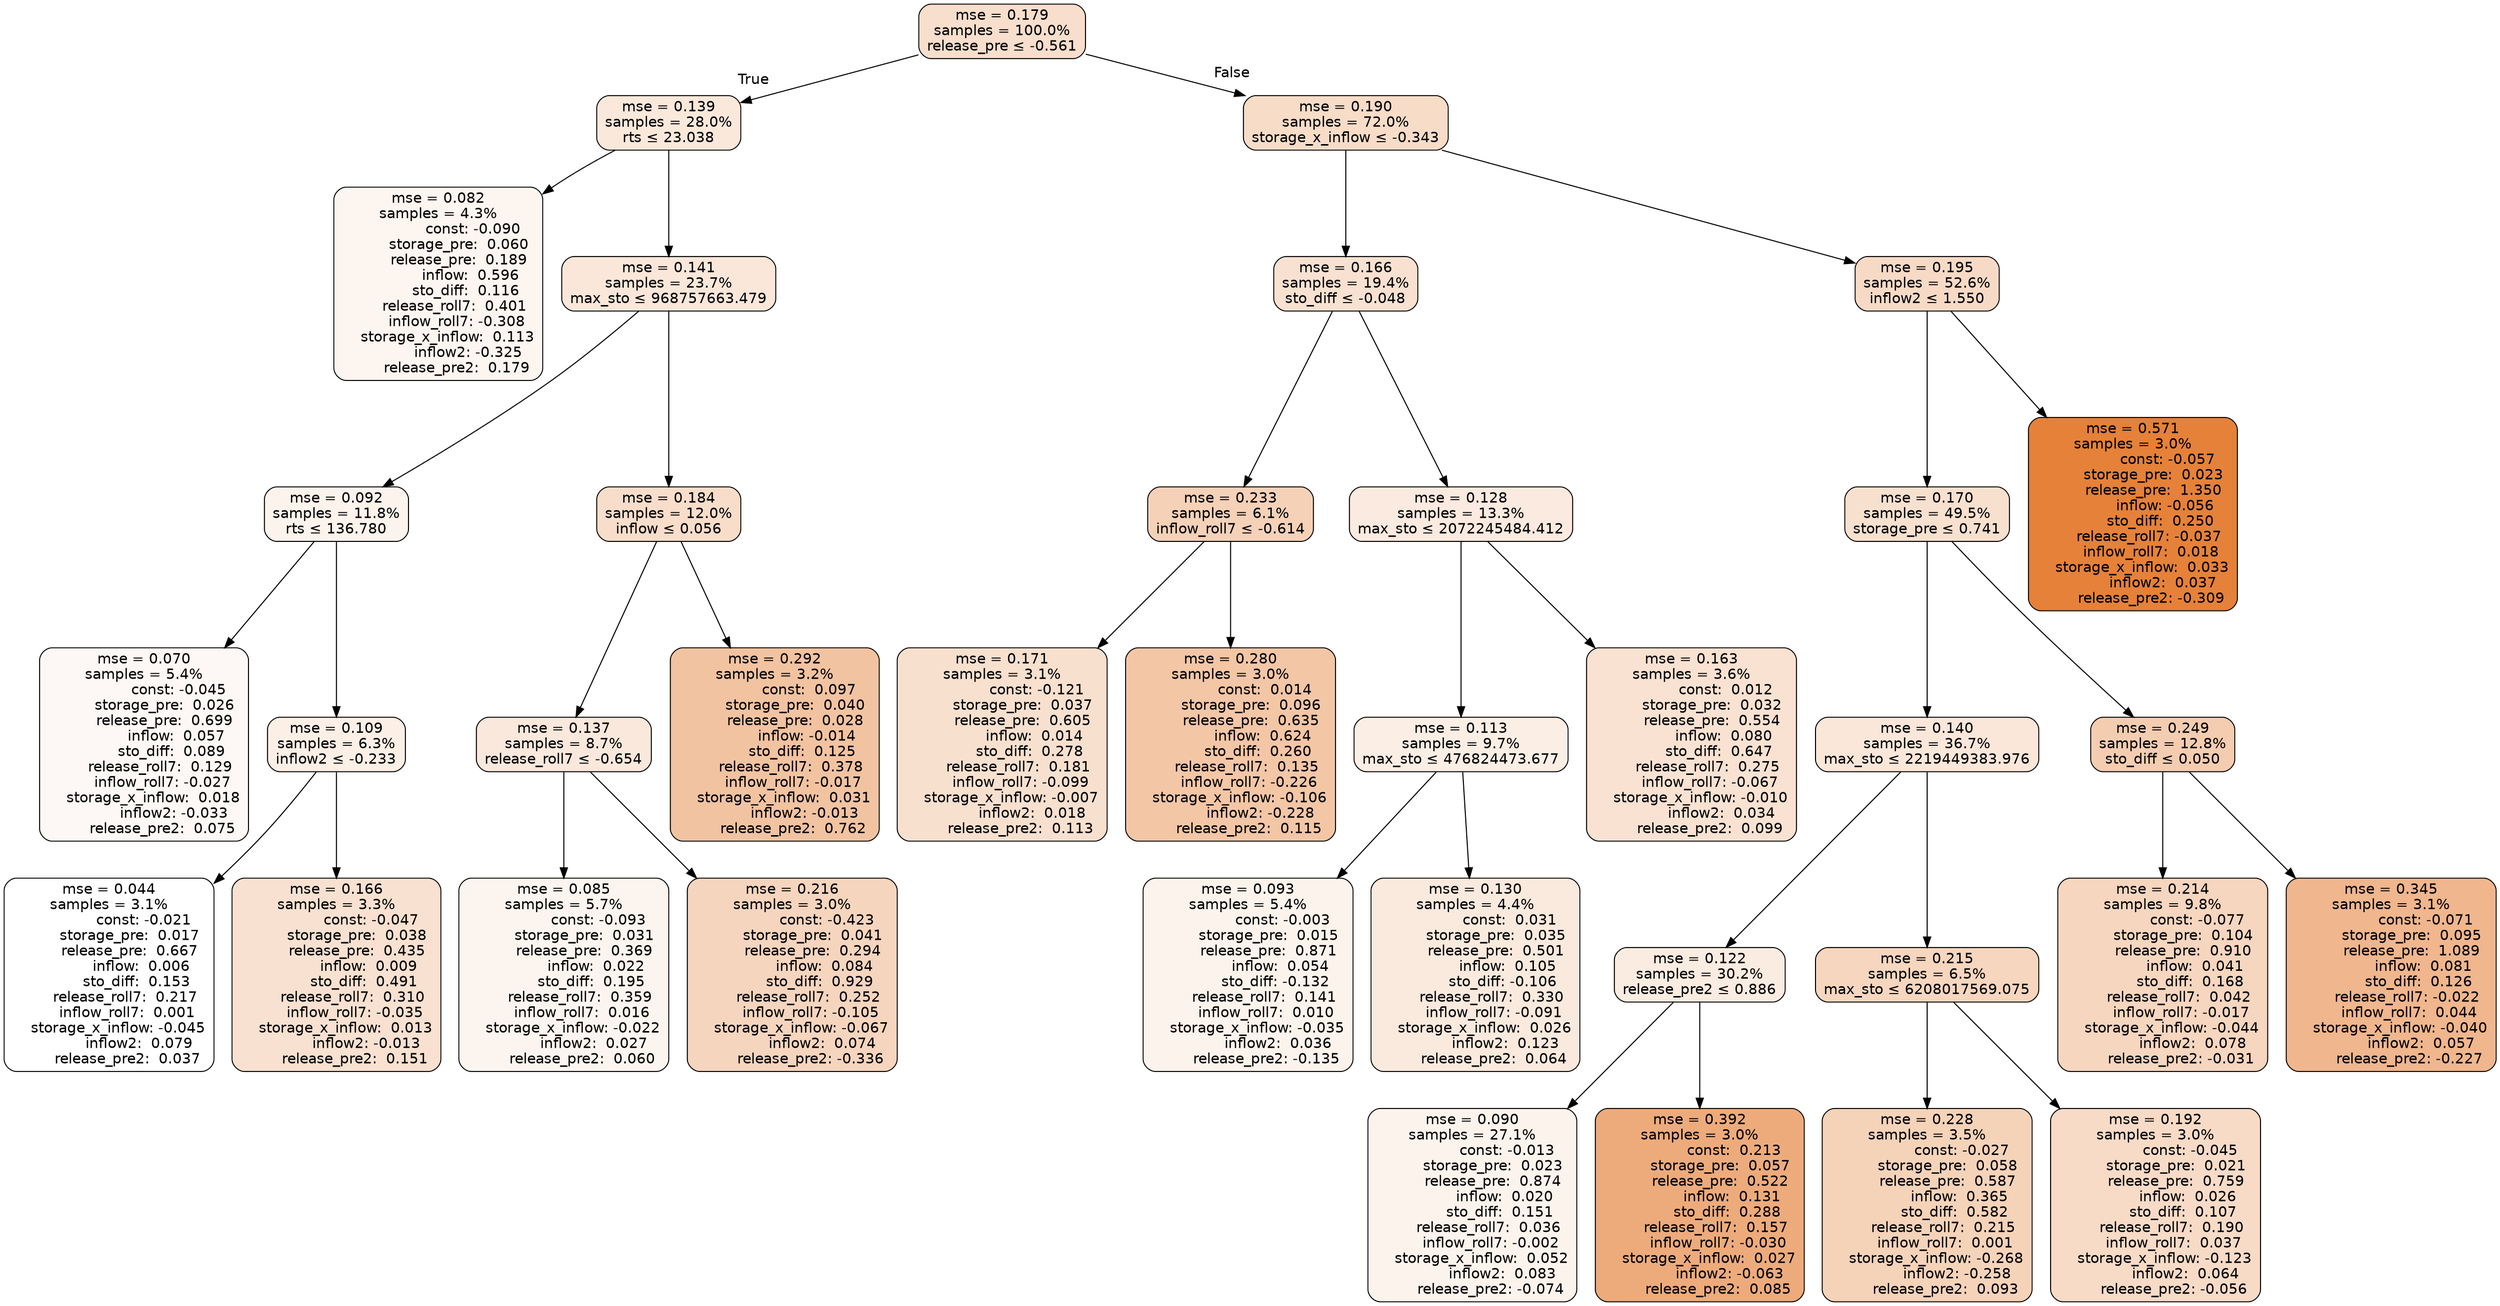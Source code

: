 digraph tree {
bgcolor="transparent"
node [shape=rectangle, style="filled, rounded", color="black", fontname=helvetica] ;
edge [fontname=helvetica] ;
	"0" [label="mse = 0.179
samples = 100.0%
release_pre &le; -0.561", fillcolor="#f8decc"]
	"1" [label="mse = 0.139
samples = 28.0%
rts &le; 23.038", fillcolor="#fae8db"]
	"2" [label="mse = 0.082
samples = 4.3%
               const: -0.090
         storage_pre:  0.060
         release_pre:  0.189
              inflow:  0.596
            sto_diff:  0.116
       release_roll7:  0.401
        inflow_roll7: -0.308
    storage_x_inflow:  0.113
             inflow2: -0.325
        release_pre2:  0.179", fillcolor="#fdf5f0"]
	"3" [label="mse = 0.141
samples = 23.7%
max_sto &le; 968757663.479", fillcolor="#fae7da"]
	"4" [label="mse = 0.092
samples = 11.8%
rts &le; 136.780", fillcolor="#fcf3ec"]
	"5" [label="mse = 0.070
samples = 5.4%
               const: -0.045
         storage_pre:  0.026
         release_pre:  0.699
              inflow:  0.057
            sto_diff:  0.089
       release_roll7:  0.129
        inflow_roll7: -0.027
    storage_x_inflow:  0.018
             inflow2: -0.033
        release_pre2:  0.075", fillcolor="#fdf8f5"]
	"6" [label="mse = 0.109
samples = 6.3%
inflow2 &le; -0.233", fillcolor="#fbefe6"]
	"7" [label="mse = 0.044
samples = 3.1%
               const: -0.021
         storage_pre:  0.017
         release_pre:  0.667
              inflow:  0.006
            sto_diff:  0.153
       release_roll7:  0.217
        inflow_roll7:  0.001
    storage_x_inflow: -0.045
             inflow2:  0.079
        release_pre2:  0.037", fillcolor="#ffffff"]
	"8" [label="mse = 0.166
samples = 3.3%
               const: -0.047
         storage_pre:  0.038
         release_pre:  0.435
              inflow:  0.009
            sto_diff:  0.491
       release_roll7:  0.310
        inflow_roll7: -0.035
    storage_x_inflow:  0.013
             inflow2: -0.013
        release_pre2:  0.151", fillcolor="#f8e1d0"]
	"9" [label="mse = 0.184
samples = 12.0%
inflow &le; 0.056", fillcolor="#f8ddca"]
	"10" [label="mse = 0.137
samples = 8.7%
release_roll7 &le; -0.654", fillcolor="#fae8dc"]
	"11" [label="mse = 0.085
samples = 5.7%
               const: -0.093
         storage_pre:  0.031
         release_pre:  0.369
              inflow:  0.022
            sto_diff:  0.195
       release_roll7:  0.359
        inflow_roll7:  0.016
    storage_x_inflow: -0.022
             inflow2:  0.027
        release_pre2:  0.060", fillcolor="#fcf5ef"]
	"12" [label="mse = 0.216
samples = 3.0%
               const: -0.423
         storage_pre:  0.041
         release_pre:  0.294
              inflow:  0.084
            sto_diff:  0.929
       release_roll7:  0.252
        inflow_roll7: -0.105
    storage_x_inflow: -0.067
             inflow2:  0.074
        release_pre2: -0.336", fillcolor="#f6d5be"]
	"13" [label="mse = 0.292
samples = 3.2%
               const:  0.097
         storage_pre:  0.040
         release_pre:  0.028
              inflow: -0.014
            sto_diff:  0.125
       release_roll7:  0.378
        inflow_roll7: -0.017
    storage_x_inflow:  0.031
             inflow2: -0.013
        release_pre2:  0.762", fillcolor="#f2c3a1"]
	"14" [label="mse = 0.190
samples = 72.0%
storage_x_inflow &le; -0.343", fillcolor="#f7dcc8"]
	"15" [label="mse = 0.166
samples = 19.4%
sto_diff &le; -0.048", fillcolor="#f8e1d1"]
	"16" [label="mse = 0.233
samples = 6.1%
inflow_roll7 &le; -0.614", fillcolor="#f5d1b8"]
	"17" [label="mse = 0.171
samples = 3.1%
               const: -0.121
         storage_pre:  0.037
         release_pre:  0.605
              inflow:  0.014
            sto_diff:  0.278
       release_roll7:  0.181
        inflow_roll7: -0.099
    storage_x_inflow: -0.007
             inflow2:  0.018
        release_pre2:  0.113", fillcolor="#f8e0cf"]
	"18" [label="mse = 0.280
samples = 3.0%
               const:  0.014
         storage_pre:  0.096
         release_pre:  0.635
              inflow:  0.624
            sto_diff:  0.260
       release_roll7:  0.135
        inflow_roll7: -0.226
    storage_x_inflow: -0.106
             inflow2: -0.228
        release_pre2:  0.115", fillcolor="#f3c6a6"]
	"19" [label="mse = 0.128
samples = 13.3%
max_sto &le; 2072245484.412", fillcolor="#faeadf"]
	"20" [label="mse = 0.113
samples = 9.7%
max_sto &le; 476824473.677", fillcolor="#fbeee5"]
	"21" [label="mse = 0.093
samples = 5.4%
               const: -0.003
         storage_pre:  0.015
         release_pre:  0.871
              inflow:  0.054
            sto_diff: -0.132
       release_roll7:  0.141
        inflow_roll7:  0.010
    storage_x_inflow: -0.035
             inflow2:  0.036
        release_pre2: -0.135", fillcolor="#fcf3ec"]
	"22" [label="mse = 0.130
samples = 4.4%
               const:  0.031
         storage_pre:  0.035
         release_pre:  0.501
              inflow:  0.105
            sto_diff: -0.106
       release_roll7:  0.330
        inflow_roll7: -0.091
    storage_x_inflow:  0.026
             inflow2:  0.123
        release_pre2:  0.064", fillcolor="#faeade"]
	"23" [label="mse = 0.163
samples = 3.6%
               const:  0.012
         storage_pre:  0.032
         release_pre:  0.554
              inflow:  0.080
            sto_diff:  0.647
       release_roll7:  0.275
        inflow_roll7: -0.067
    storage_x_inflow: -0.010
             inflow2:  0.034
        release_pre2:  0.099", fillcolor="#f9e2d2"]
	"24" [label="mse = 0.195
samples = 52.6%
inflow2 &le; 1.550", fillcolor="#f7dac6"]
	"25" [label="mse = 0.170
samples = 49.5%
storage_pre &le; 0.741", fillcolor="#f8e0cf"]
	"26" [label="mse = 0.140
samples = 36.7%
max_sto &le; 2219449383.976", fillcolor="#fae7da"]
	"27" [label="mse = 0.122
samples = 30.2%
release_pre2 &le; 0.886", fillcolor="#fbece1"]
	"28" [label="mse = 0.090
samples = 27.1%
               const: -0.013
         storage_pre:  0.023
         release_pre:  0.874
              inflow:  0.020
            sto_diff:  0.151
       release_roll7:  0.036
        inflow_roll7: -0.002
    storage_x_inflow:  0.052
             inflow2:  0.083
        release_pre2: -0.074", fillcolor="#fcf3ed"]
	"29" [label="mse = 0.392
samples = 3.0%
               const:  0.213
         storage_pre:  0.057
         release_pre:  0.522
              inflow:  0.131
            sto_diff:  0.288
       release_roll7:  0.157
        inflow_roll7: -0.030
    storage_x_inflow:  0.027
             inflow2: -0.063
        release_pre2:  0.085", fillcolor="#edab7c"]
	"30" [label="mse = 0.215
samples = 6.5%
max_sto &le; 6208017569.075", fillcolor="#f6d6be"]
	"31" [label="mse = 0.228
samples = 3.5%
               const: -0.027
         storage_pre:  0.058
         release_pre:  0.587
              inflow:  0.365
            sto_diff:  0.582
       release_roll7:  0.215
        inflow_roll7:  0.001
    storage_x_inflow: -0.268
             inflow2: -0.258
        release_pre2:  0.093", fillcolor="#f5d3b9"]
	"32" [label="mse = 0.192
samples = 3.0%
               const: -0.045
         storage_pre:  0.021
         release_pre:  0.759
              inflow:  0.026
            sto_diff:  0.107
       release_roll7:  0.190
        inflow_roll7:  0.037
    storage_x_inflow: -0.123
             inflow2:  0.064
        release_pre2: -0.056", fillcolor="#f7dbc7"]
	"33" [label="mse = 0.249
samples = 12.8%
sto_diff &le; 0.050", fillcolor="#f4cdb1"]
	"34" [label="mse = 0.214
samples = 9.8%
               const: -0.077
         storage_pre:  0.104
         release_pre:  0.910
              inflow:  0.041
            sto_diff:  0.168
       release_roll7:  0.042
        inflow_roll7: -0.017
    storage_x_inflow: -0.044
             inflow2:  0.078
        release_pre2: -0.031", fillcolor="#f6d6bf"]
	"35" [label="mse = 0.345
samples = 3.1%
               const: -0.071
         storage_pre:  0.095
         release_pre:  1.089
              inflow:  0.081
            sto_diff:  0.126
       release_roll7: -0.022
        inflow_roll7:  0.044
    storage_x_inflow: -0.040
             inflow2:  0.057
        release_pre2: -0.227", fillcolor="#f0b68d"]
	"36" [label="mse = 0.571
samples = 3.0%
               const: -0.057
         storage_pre:  0.023
         release_pre:  1.350
              inflow: -0.056
            sto_diff:  0.250
       release_roll7: -0.037
        inflow_roll7:  0.018
    storage_x_inflow:  0.033
             inflow2:  0.037
        release_pre2: -0.309", fillcolor="#e58139"]

	"0" -> "1" [labeldistance=2.5, labelangle=45, headlabel="True"]
	"1" -> "2"
	"1" -> "3"
	"3" -> "4"
	"4" -> "5"
	"4" -> "6"
	"6" -> "7"
	"6" -> "8"
	"3" -> "9"
	"9" -> "10"
	"10" -> "11"
	"10" -> "12"
	"9" -> "13"
	"0" -> "14" [labeldistance=2.5, labelangle=-45, headlabel="False"]
	"14" -> "15"
	"15" -> "16"
	"16" -> "17"
	"16" -> "18"
	"15" -> "19"
	"19" -> "20"
	"20" -> "21"
	"20" -> "22"
	"19" -> "23"
	"14" -> "24"
	"24" -> "25"
	"25" -> "26"
	"26" -> "27"
	"27" -> "28"
	"27" -> "29"
	"26" -> "30"
	"30" -> "31"
	"30" -> "32"
	"25" -> "33"
	"33" -> "34"
	"33" -> "35"
	"24" -> "36"
}

